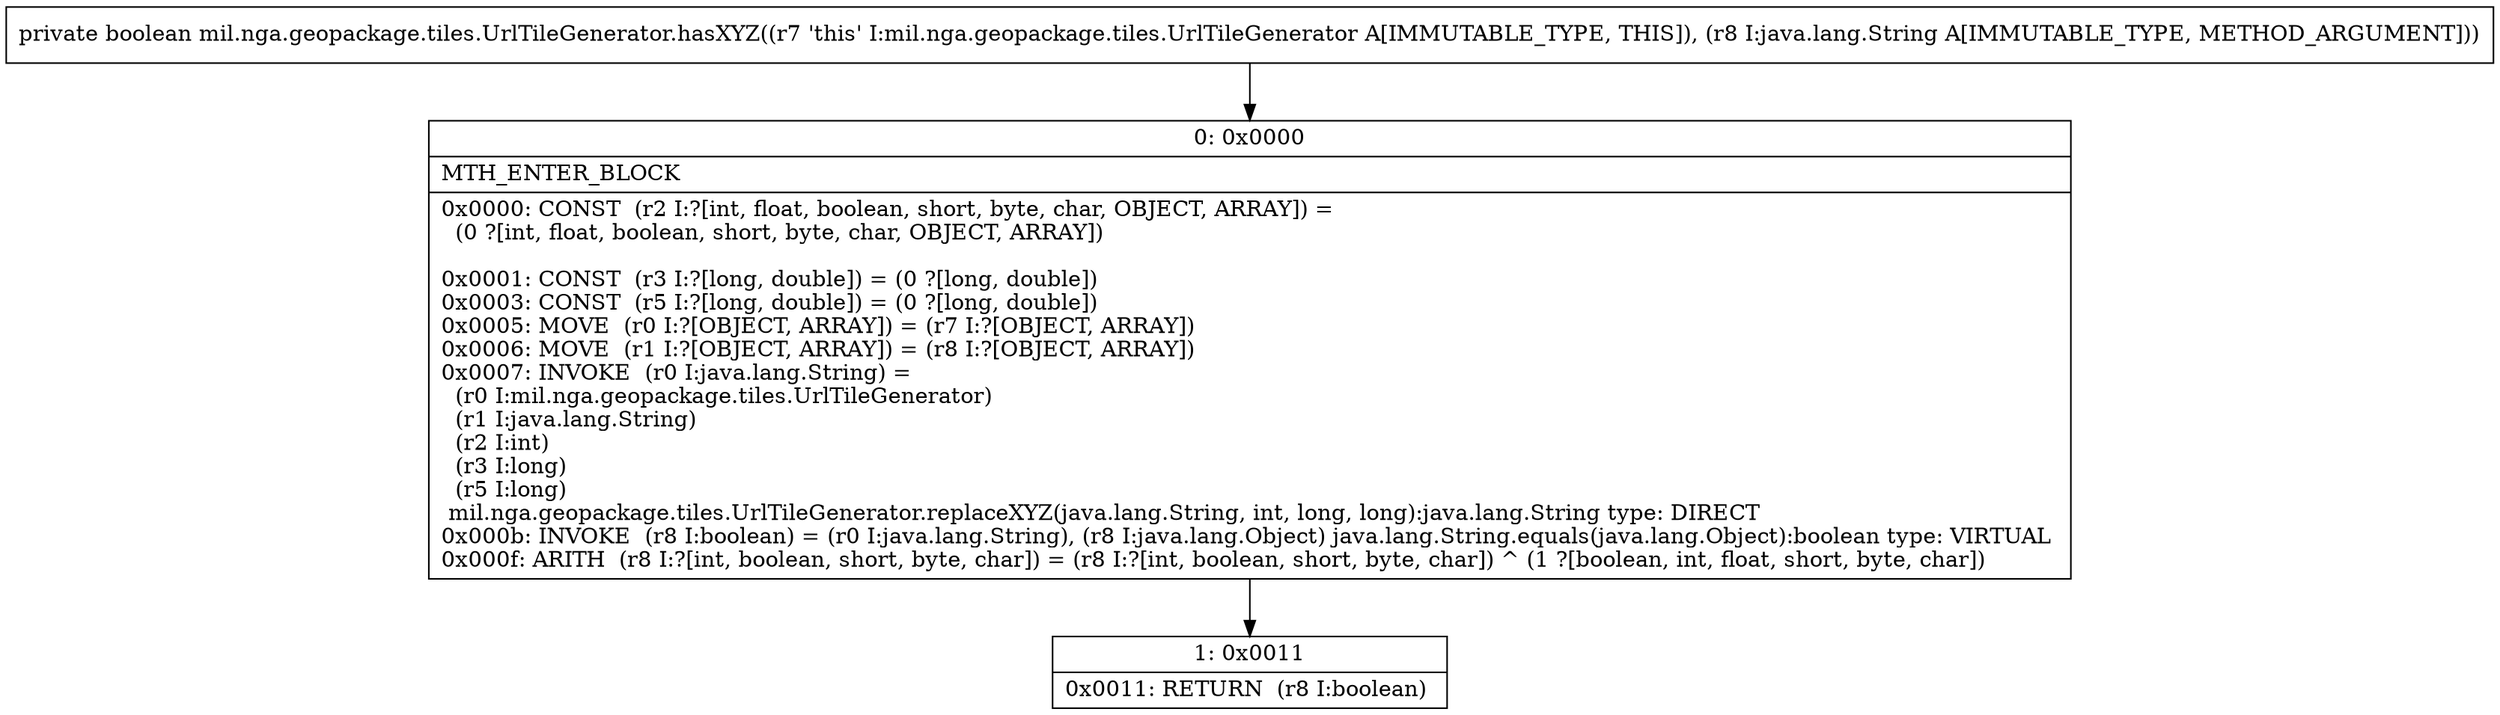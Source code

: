 digraph "CFG formil.nga.geopackage.tiles.UrlTileGenerator.hasXYZ(Ljava\/lang\/String;)Z" {
Node_0 [shape=record,label="{0\:\ 0x0000|MTH_ENTER_BLOCK\l|0x0000: CONST  (r2 I:?[int, float, boolean, short, byte, char, OBJECT, ARRAY]) = \l  (0 ?[int, float, boolean, short, byte, char, OBJECT, ARRAY])\l \l0x0001: CONST  (r3 I:?[long, double]) = (0 ?[long, double]) \l0x0003: CONST  (r5 I:?[long, double]) = (0 ?[long, double]) \l0x0005: MOVE  (r0 I:?[OBJECT, ARRAY]) = (r7 I:?[OBJECT, ARRAY]) \l0x0006: MOVE  (r1 I:?[OBJECT, ARRAY]) = (r8 I:?[OBJECT, ARRAY]) \l0x0007: INVOKE  (r0 I:java.lang.String) = \l  (r0 I:mil.nga.geopackage.tiles.UrlTileGenerator)\l  (r1 I:java.lang.String)\l  (r2 I:int)\l  (r3 I:long)\l  (r5 I:long)\l mil.nga.geopackage.tiles.UrlTileGenerator.replaceXYZ(java.lang.String, int, long, long):java.lang.String type: DIRECT \l0x000b: INVOKE  (r8 I:boolean) = (r0 I:java.lang.String), (r8 I:java.lang.Object) java.lang.String.equals(java.lang.Object):boolean type: VIRTUAL \l0x000f: ARITH  (r8 I:?[int, boolean, short, byte, char]) = (r8 I:?[int, boolean, short, byte, char]) ^ (1 ?[boolean, int, float, short, byte, char]) \l}"];
Node_1 [shape=record,label="{1\:\ 0x0011|0x0011: RETURN  (r8 I:boolean) \l}"];
MethodNode[shape=record,label="{private boolean mil.nga.geopackage.tiles.UrlTileGenerator.hasXYZ((r7 'this' I:mil.nga.geopackage.tiles.UrlTileGenerator A[IMMUTABLE_TYPE, THIS]), (r8 I:java.lang.String A[IMMUTABLE_TYPE, METHOD_ARGUMENT])) }"];
MethodNode -> Node_0;
Node_0 -> Node_1;
}

